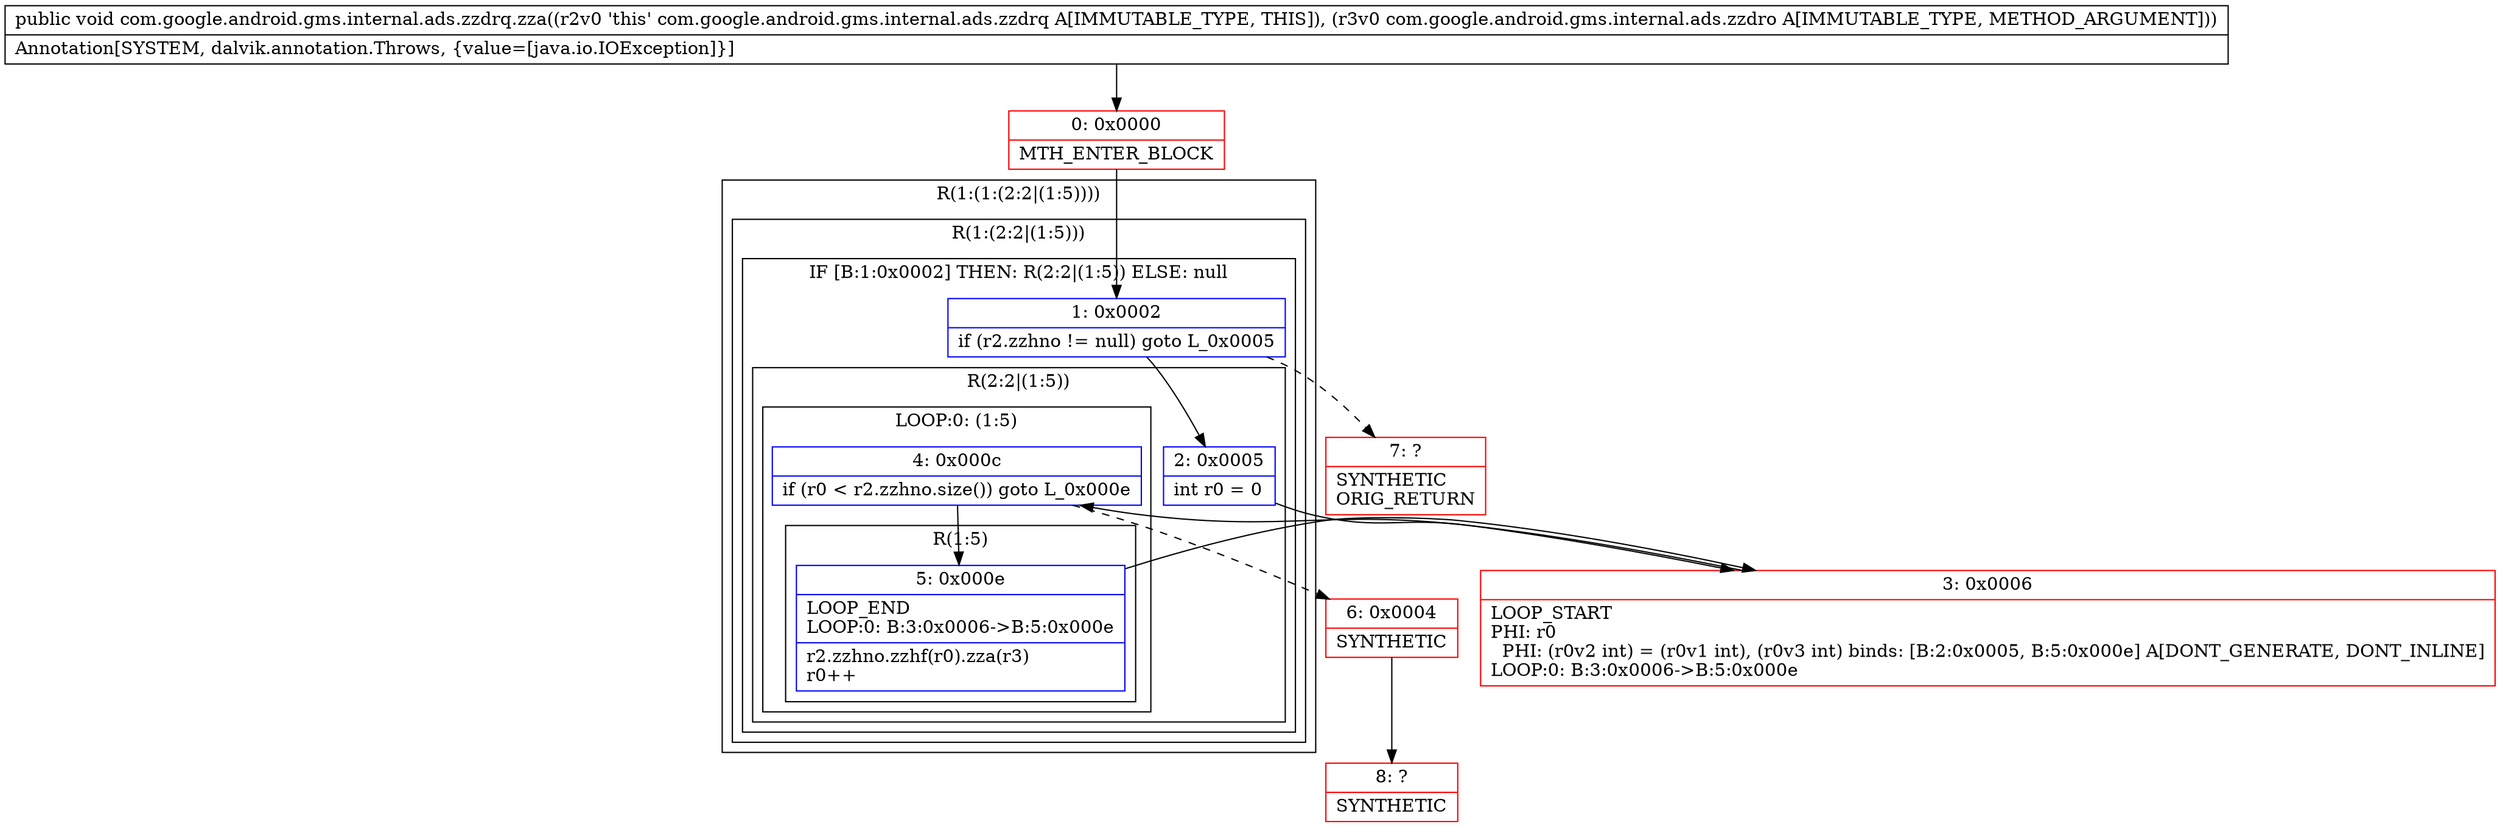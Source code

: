 digraph "CFG forcom.google.android.gms.internal.ads.zzdrq.zza(Lcom\/google\/android\/gms\/internal\/ads\/zzdro;)V" {
subgraph cluster_Region_258043688 {
label = "R(1:(1:(2:2|(1:5))))";
node [shape=record,color=blue];
subgraph cluster_Region_794505430 {
label = "R(1:(2:2|(1:5)))";
node [shape=record,color=blue];
subgraph cluster_IfRegion_2142418174 {
label = "IF [B:1:0x0002] THEN: R(2:2|(1:5)) ELSE: null";
node [shape=record,color=blue];
Node_1 [shape=record,label="{1\:\ 0x0002|if (r2.zzhno != null) goto L_0x0005\l}"];
subgraph cluster_Region_1833418642 {
label = "R(2:2|(1:5))";
node [shape=record,color=blue];
Node_2 [shape=record,label="{2\:\ 0x0005|int r0 = 0\l}"];
subgraph cluster_LoopRegion_901212505 {
label = "LOOP:0: (1:5)";
node [shape=record,color=blue];
Node_4 [shape=record,label="{4\:\ 0x000c|if (r0 \< r2.zzhno.size()) goto L_0x000e\l}"];
subgraph cluster_Region_1471311364 {
label = "R(1:5)";
node [shape=record,color=blue];
Node_5 [shape=record,label="{5\:\ 0x000e|LOOP_END\lLOOP:0: B:3:0x0006\-\>B:5:0x000e\l|r2.zzhno.zzhf(r0).zza(r3)\lr0++\l}"];
}
}
}
}
}
}
Node_0 [shape=record,color=red,label="{0\:\ 0x0000|MTH_ENTER_BLOCK\l}"];
Node_3 [shape=record,color=red,label="{3\:\ 0x0006|LOOP_START\lPHI: r0 \l  PHI: (r0v2 int) = (r0v1 int), (r0v3 int) binds: [B:2:0x0005, B:5:0x000e] A[DONT_GENERATE, DONT_INLINE]\lLOOP:0: B:3:0x0006\-\>B:5:0x000e\l}"];
Node_6 [shape=record,color=red,label="{6\:\ 0x0004|SYNTHETIC\l}"];
Node_7 [shape=record,color=red,label="{7\:\ ?|SYNTHETIC\lORIG_RETURN\l}"];
Node_8 [shape=record,color=red,label="{8\:\ ?|SYNTHETIC\l}"];
MethodNode[shape=record,label="{public void com.google.android.gms.internal.ads.zzdrq.zza((r2v0 'this' com.google.android.gms.internal.ads.zzdrq A[IMMUTABLE_TYPE, THIS]), (r3v0 com.google.android.gms.internal.ads.zzdro A[IMMUTABLE_TYPE, METHOD_ARGUMENT]))  | Annotation[SYSTEM, dalvik.annotation.Throws, \{value=[java.io.IOException]\}]\l}"];
MethodNode -> Node_0;
Node_1 -> Node_2;
Node_1 -> Node_7[style=dashed];
Node_2 -> Node_3;
Node_4 -> Node_5;
Node_4 -> Node_6[style=dashed];
Node_5 -> Node_3;
Node_0 -> Node_1;
Node_3 -> Node_4;
Node_6 -> Node_8;
}

